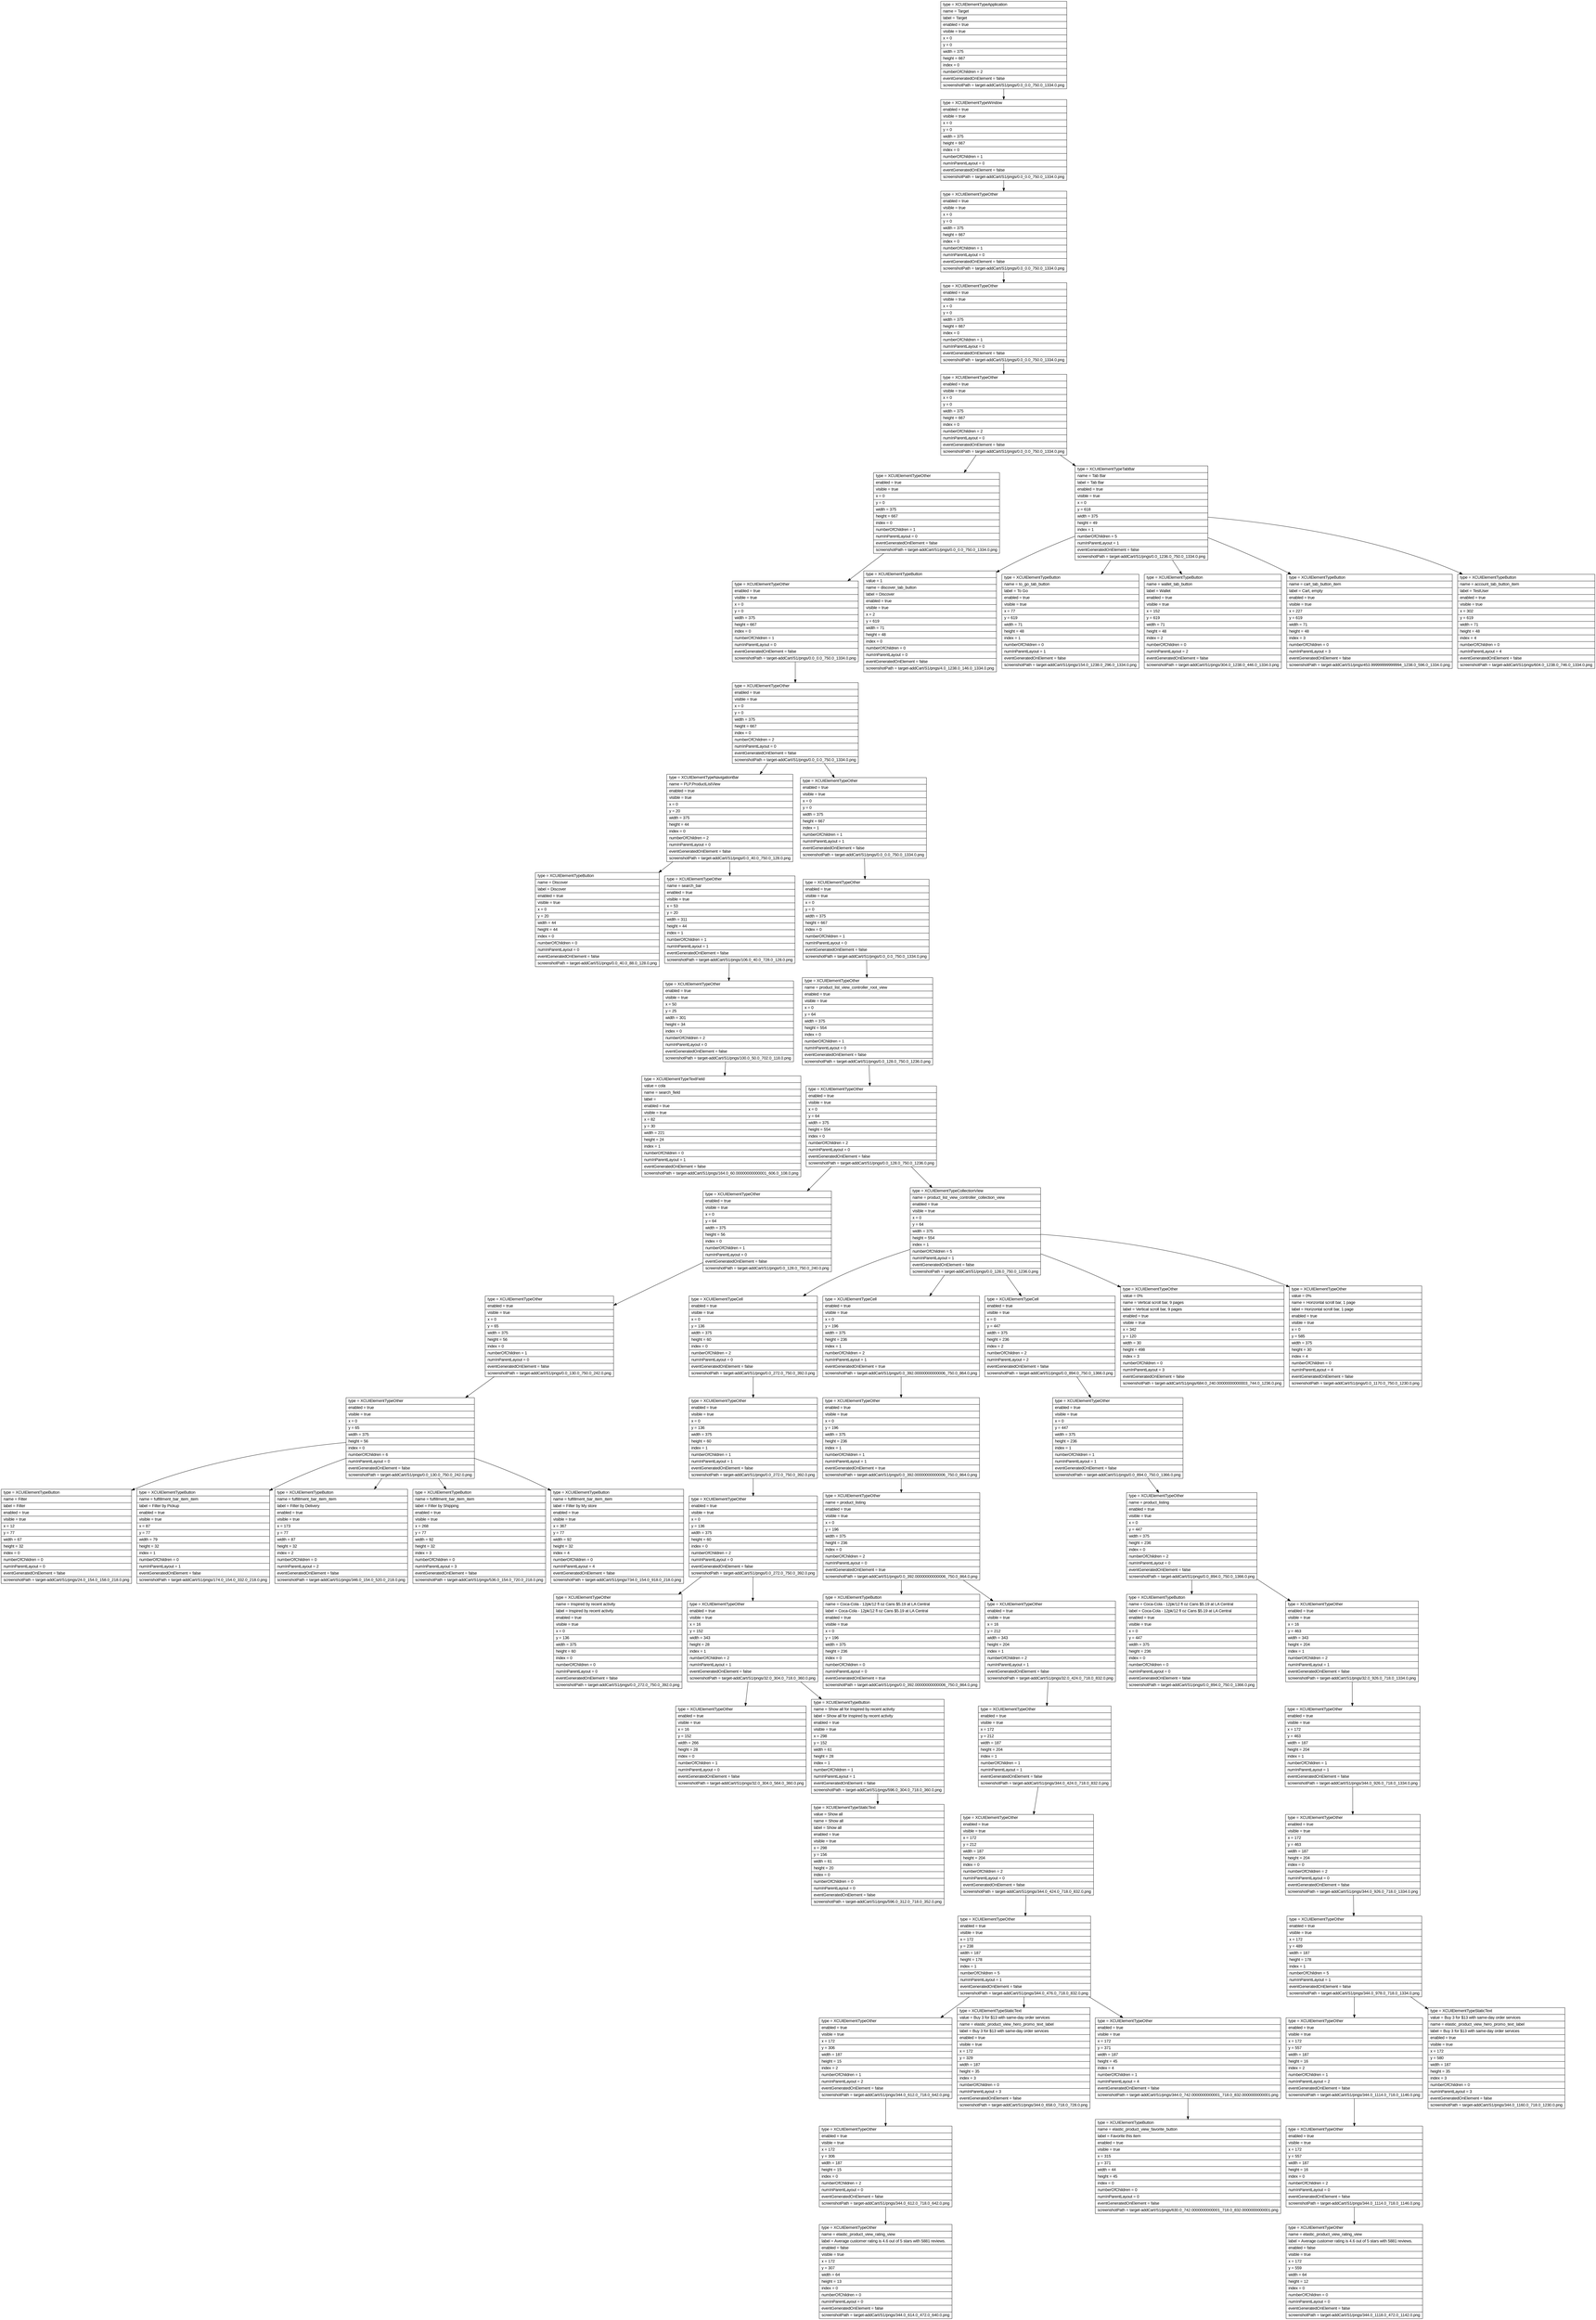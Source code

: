 digraph Layout {

	node [shape=record fontname=Arial];

	0	[label="{type = XCUIElementTypeApplication\l|name = Target\l|label = Target\l|enabled = true\l|visible = true\l|x = 0\l|y = 0\l|width = 375\l|height = 667\l|index = 0\l|numberOfChildren = 2\l|eventGeneratedOnElement = false \l|screenshotPath = target-addCart/S1/pngs/0.0_0.0_750.0_1334.0.png\l}"]
	1	[label="{type = XCUIElementTypeWindow\l|enabled = true\l|visible = true\l|x = 0\l|y = 0\l|width = 375\l|height = 667\l|index = 0\l|numberOfChildren = 1\l|numInParentLayout = 0\l|eventGeneratedOnElement = false \l|screenshotPath = target-addCart/S1/pngs/0.0_0.0_750.0_1334.0.png\l}"]
	2	[label="{type = XCUIElementTypeOther\l|enabled = true\l|visible = true\l|x = 0\l|y = 0\l|width = 375\l|height = 667\l|index = 0\l|numberOfChildren = 1\l|numInParentLayout = 0\l|eventGeneratedOnElement = false \l|screenshotPath = target-addCart/S1/pngs/0.0_0.0_750.0_1334.0.png\l}"]
	3	[label="{type = XCUIElementTypeOther\l|enabled = true\l|visible = true\l|x = 0\l|y = 0\l|width = 375\l|height = 667\l|index = 0\l|numberOfChildren = 1\l|numInParentLayout = 0\l|eventGeneratedOnElement = false \l|screenshotPath = target-addCart/S1/pngs/0.0_0.0_750.0_1334.0.png\l}"]
	4	[label="{type = XCUIElementTypeOther\l|enabled = true\l|visible = true\l|x = 0\l|y = 0\l|width = 375\l|height = 667\l|index = 0\l|numberOfChildren = 2\l|numInParentLayout = 0\l|eventGeneratedOnElement = false \l|screenshotPath = target-addCart/S1/pngs/0.0_0.0_750.0_1334.0.png\l}"]
	5	[label="{type = XCUIElementTypeOther\l|enabled = true\l|visible = true\l|x = 0\l|y = 0\l|width = 375\l|height = 667\l|index = 0\l|numberOfChildren = 1\l|numInParentLayout = 0\l|eventGeneratedOnElement = false \l|screenshotPath = target-addCart/S1/pngs/0.0_0.0_750.0_1334.0.png\l}"]
	6	[label="{type = XCUIElementTypeTabBar\l|name = Tab Bar\l|label = Tab Bar\l|enabled = true\l|visible = true\l|x = 0\l|y = 618\l|width = 375\l|height = 49\l|index = 1\l|numberOfChildren = 5\l|numInParentLayout = 1\l|eventGeneratedOnElement = false \l|screenshotPath = target-addCart/S1/pngs/0.0_1236.0_750.0_1334.0.png\l}"]
	7	[label="{type = XCUIElementTypeOther\l|enabled = true\l|visible = true\l|x = 0\l|y = 0\l|width = 375\l|height = 667\l|index = 0\l|numberOfChildren = 1\l|numInParentLayout = 0\l|eventGeneratedOnElement = false \l|screenshotPath = target-addCart/S1/pngs/0.0_0.0_750.0_1334.0.png\l}"]
	8	[label="{type = XCUIElementTypeButton\l|value = 1\l|name = discover_tab_button\l|label = Discover\l|enabled = true\l|visible = true\l|x = 2\l|y = 619\l|width = 71\l|height = 48\l|index = 0\l|numberOfChildren = 0\l|numInParentLayout = 0\l|eventGeneratedOnElement = false \l|screenshotPath = target-addCart/S1/pngs/4.0_1238.0_146.0_1334.0.png\l}"]
	9	[label="{type = XCUIElementTypeButton\l|name = to_go_tab_button\l|label = To Go\l|enabled = true\l|visible = true\l|x = 77\l|y = 619\l|width = 71\l|height = 48\l|index = 1\l|numberOfChildren = 0\l|numInParentLayout = 1\l|eventGeneratedOnElement = false \l|screenshotPath = target-addCart/S1/pngs/154.0_1238.0_296.0_1334.0.png\l}"]
	10	[label="{type = XCUIElementTypeButton\l|name = wallet_tab_button\l|label = Wallet\l|enabled = true\l|visible = true\l|x = 152\l|y = 619\l|width = 71\l|height = 48\l|index = 2\l|numberOfChildren = 0\l|numInParentLayout = 2\l|eventGeneratedOnElement = false \l|screenshotPath = target-addCart/S1/pngs/304.0_1238.0_446.0_1334.0.png\l}"]
	11	[label="{type = XCUIElementTypeButton\l|name = cart_tab_button_item\l|label = Cart, empty\l|enabled = true\l|visible = true\l|x = 227\l|y = 619\l|width = 71\l|height = 48\l|index = 3\l|numberOfChildren = 0\l|numInParentLayout = 3\l|eventGeneratedOnElement = false \l|screenshotPath = target-addCart/S1/pngs/453.99999999999994_1238.0_596.0_1334.0.png\l}"]
	12	[label="{type = XCUIElementTypeButton\l|name = account_tab_button_item\l|label = TestUser\l|enabled = true\l|visible = true\l|x = 302\l|y = 619\l|width = 71\l|height = 48\l|index = 4\l|numberOfChildren = 0\l|numInParentLayout = 4\l|eventGeneratedOnElement = false \l|screenshotPath = target-addCart/S1/pngs/604.0_1238.0_746.0_1334.0.png\l}"]
	13	[label="{type = XCUIElementTypeOther\l|enabled = true\l|visible = true\l|x = 0\l|y = 0\l|width = 375\l|height = 667\l|index = 0\l|numberOfChildren = 2\l|numInParentLayout = 0\l|eventGeneratedOnElement = false \l|screenshotPath = target-addCart/S1/pngs/0.0_0.0_750.0_1334.0.png\l}"]
	14	[label="{type = XCUIElementTypeNavigationBar\l|name = PLP.ProductListView\l|enabled = true\l|visible = true\l|x = 0\l|y = 20\l|width = 375\l|height = 44\l|index = 0\l|numberOfChildren = 2\l|numInParentLayout = 0\l|eventGeneratedOnElement = false \l|screenshotPath = target-addCart/S1/pngs/0.0_40.0_750.0_128.0.png\l}"]
	15	[label="{type = XCUIElementTypeOther\l|enabled = true\l|visible = true\l|x = 0\l|y = 0\l|width = 375\l|height = 667\l|index = 1\l|numberOfChildren = 1\l|numInParentLayout = 1\l|eventGeneratedOnElement = false \l|screenshotPath = target-addCart/S1/pngs/0.0_0.0_750.0_1334.0.png\l}"]
	16	[label="{type = XCUIElementTypeButton\l|name = Discover\l|label = Discover\l|enabled = true\l|visible = true\l|x = 0\l|y = 20\l|width = 44\l|height = 44\l|index = 0\l|numberOfChildren = 0\l|numInParentLayout = 0\l|eventGeneratedOnElement = false \l|screenshotPath = target-addCart/S1/pngs/0.0_40.0_88.0_128.0.png\l}"]
	17	[label="{type = XCUIElementTypeOther\l|name = search_bar\l|enabled = true\l|visible = true\l|x = 53\l|y = 20\l|width = 311\l|height = 44\l|index = 1\l|numberOfChildren = 1\l|numInParentLayout = 1\l|eventGeneratedOnElement = false \l|screenshotPath = target-addCart/S1/pngs/106.0_40.0_728.0_128.0.png\l}"]
	18	[label="{type = XCUIElementTypeOther\l|enabled = true\l|visible = true\l|x = 0\l|y = 0\l|width = 375\l|height = 667\l|index = 0\l|numberOfChildren = 1\l|numInParentLayout = 0\l|eventGeneratedOnElement = false \l|screenshotPath = target-addCart/S1/pngs/0.0_0.0_750.0_1334.0.png\l}"]
	19	[label="{type = XCUIElementTypeOther\l|enabled = true\l|visible = true\l|x = 50\l|y = 25\l|width = 301\l|height = 34\l|index = 0\l|numberOfChildren = 2\l|numInParentLayout = 0\l|eventGeneratedOnElement = false \l|screenshotPath = target-addCart/S1/pngs/100.0_50.0_702.0_118.0.png\l}"]
	20	[label="{type = XCUIElementTypeOther\l|name = product_list_view_controller_root_view\l|enabled = true\l|visible = true\l|x = 0\l|y = 64\l|width = 375\l|height = 554\l|index = 0\l|numberOfChildren = 1\l|numInParentLayout = 0\l|eventGeneratedOnElement = false \l|screenshotPath = target-addCart/S1/pngs/0.0_128.0_750.0_1236.0.png\l}"]
	21	[label="{type = XCUIElementTypeTextField\l|value = cola\l|name = search_field\l|label = \l|enabled = true\l|visible = true\l|x = 82\l|y = 30\l|width = 221\l|height = 24\l|index = 1\l|numberOfChildren = 0\l|numInParentLayout = 1\l|eventGeneratedOnElement = false \l|screenshotPath = target-addCart/S1/pngs/164.0_60.00000000000001_606.0_108.0.png\l}"]
	22	[label="{type = XCUIElementTypeOther\l|enabled = true\l|visible = true\l|x = 0\l|y = 64\l|width = 375\l|height = 554\l|index = 0\l|numberOfChildren = 2\l|numInParentLayout = 0\l|eventGeneratedOnElement = false \l|screenshotPath = target-addCart/S1/pngs/0.0_128.0_750.0_1236.0.png\l}"]
	23	[label="{type = XCUIElementTypeOther\l|enabled = true\l|visible = true\l|x = 0\l|y = 64\l|width = 375\l|height = 56\l|index = 0\l|numberOfChildren = 1\l|numInParentLayout = 0\l|eventGeneratedOnElement = false \l|screenshotPath = target-addCart/S1/pngs/0.0_128.0_750.0_240.0.png\l}"]
	24	[label="{type = XCUIElementTypeCollectionView\l|name = product_list_view_controller_collection_view\l|enabled = true\l|visible = true\l|x = 0\l|y = 64\l|width = 375\l|height = 554\l|index = 1\l|numberOfChildren = 5\l|numInParentLayout = 1\l|eventGeneratedOnElement = false \l|screenshotPath = target-addCart/S1/pngs/0.0_128.0_750.0_1236.0.png\l}"]
	25	[label="{type = XCUIElementTypeOther\l|enabled = true\l|visible = true\l|x = 0\l|y = 65\l|width = 375\l|height = 56\l|index = 0\l|numberOfChildren = 1\l|numInParentLayout = 0\l|eventGeneratedOnElement = false \l|screenshotPath = target-addCart/S1/pngs/0.0_130.0_750.0_242.0.png\l}"]
	26	[label="{type = XCUIElementTypeCell\l|enabled = true\l|visible = true\l|x = 0\l|y = 136\l|width = 375\l|height = 60\l|index = 0\l|numberOfChildren = 2\l|numInParentLayout = 0\l|eventGeneratedOnElement = false \l|screenshotPath = target-addCart/S1/pngs/0.0_272.0_750.0_392.0.png\l}"]
	27	[label="{type = XCUIElementTypeCell\l|enabled = true\l|visible = true\l|x = 0\l|y = 196\l|width = 375\l|height = 236\l|index = 1\l|numberOfChildren = 2\l|numInParentLayout = 1\l|eventGeneratedOnElement = true \l|screenshotPath = target-addCart/S1/pngs/0.0_392.00000000000006_750.0_864.0.png\l}"]
	28	[label="{type = XCUIElementTypeCell\l|enabled = true\l|visible = true\l|x = 0\l|y = 447\l|width = 375\l|height = 236\l|index = 2\l|numberOfChildren = 2\l|numInParentLayout = 2\l|eventGeneratedOnElement = false \l|screenshotPath = target-addCart/S1/pngs/0.0_894.0_750.0_1366.0.png\l}"]
	29	[label="{type = XCUIElementTypeOther\l|value = 0%\l|name = Vertical scroll bar, 9 pages\l|label = Vertical scroll bar, 9 pages\l|enabled = true\l|visible = true\l|x = 342\l|y = 120\l|width = 30\l|height = 498\l|index = 3\l|numberOfChildren = 0\l|numInParentLayout = 3\l|eventGeneratedOnElement = false \l|screenshotPath = target-addCart/S1/pngs/684.0_240.00000000000003_744.0_1236.0.png\l}"]
	30	[label="{type = XCUIElementTypeOther\l|value = 0%\l|name = Horizontal scroll bar, 1 page\l|label = Horizontal scroll bar, 1 page\l|enabled = true\l|visible = true\l|x = 0\l|y = 585\l|width = 375\l|height = 30\l|index = 4\l|numberOfChildren = 0\l|numInParentLayout = 4\l|eventGeneratedOnElement = false \l|screenshotPath = target-addCart/S1/pngs/0.0_1170.0_750.0_1230.0.png\l}"]
	31	[label="{type = XCUIElementTypeOther\l|enabled = true\l|visible = true\l|x = 0\l|y = 65\l|width = 375\l|height = 56\l|index = 0\l|numberOfChildren = 6\l|numInParentLayout = 0\l|eventGeneratedOnElement = false \l|screenshotPath = target-addCart/S1/pngs/0.0_130.0_750.0_242.0.png\l}"]
	32	[label="{type = XCUIElementTypeOther\l|enabled = true\l|visible = true\l|x = 0\l|y = 136\l|width = 375\l|height = 60\l|index = 1\l|numberOfChildren = 1\l|numInParentLayout = 1\l|eventGeneratedOnElement = false \l|screenshotPath = target-addCart/S1/pngs/0.0_272.0_750.0_392.0.png\l}"]
	33	[label="{type = XCUIElementTypeOther\l|enabled = true\l|visible = true\l|x = 0\l|y = 196\l|width = 375\l|height = 236\l|index = 1\l|numberOfChildren = 1\l|numInParentLayout = 1\l|eventGeneratedOnElement = true \l|screenshotPath = target-addCart/S1/pngs/0.0_392.00000000000006_750.0_864.0.png\l}"]
	34	[label="{type = XCUIElementTypeOther\l|enabled = true\l|visible = true\l|x = 0\l|y = 447\l|width = 375\l|height = 236\l|index = 1\l|numberOfChildren = 1\l|numInParentLayout = 1\l|eventGeneratedOnElement = false \l|screenshotPath = target-addCart/S1/pngs/0.0_894.0_750.0_1366.0.png\l}"]
	35	[label="{type = XCUIElementTypeButton\l|name = Filter\l|label = Filter\l|enabled = true\l|visible = true\l|x = 12\l|y = 77\l|width = 67\l|height = 32\l|index = 0\l|numberOfChildren = 0\l|numInParentLayout = 0\l|eventGeneratedOnElement = false \l|screenshotPath = target-addCart/S1/pngs/24.0_154.0_158.0_218.0.png\l}"]
	36	[label="{type = XCUIElementTypeButton\l|name = fulfillment_bar_item_item\l|label = Filter by Pickup\l|enabled = true\l|visible = true\l|x = 87\l|y = 77\l|width = 79\l|height = 32\l|index = 1\l|numberOfChildren = 0\l|numInParentLayout = 1\l|eventGeneratedOnElement = false \l|screenshotPath = target-addCart/S1/pngs/174.0_154.0_332.0_218.0.png\l}"]
	37	[label="{type = XCUIElementTypeButton\l|name = fulfillment_bar_item_item\l|label = Filter by Delivery\l|enabled = true\l|visible = true\l|x = 173\l|y = 77\l|width = 87\l|height = 32\l|index = 2\l|numberOfChildren = 0\l|numInParentLayout = 2\l|eventGeneratedOnElement = false \l|screenshotPath = target-addCart/S1/pngs/346.0_154.0_520.0_218.0.png\l}"]
	38	[label="{type = XCUIElementTypeButton\l|name = fulfillment_bar_item_item\l|label = Filter by Shipping\l|enabled = true\l|visible = true\l|x = 268\l|y = 77\l|width = 92\l|height = 32\l|index = 3\l|numberOfChildren = 0\l|numInParentLayout = 3\l|eventGeneratedOnElement = false \l|screenshotPath = target-addCart/S1/pngs/536.0_154.0_720.0_218.0.png\l}"]
	39	[label="{type = XCUIElementTypeButton\l|name = fulfillment_bar_item_item\l|label = Filter by My store\l|enabled = true\l|visible = true\l|x = 367\l|y = 77\l|width = 92\l|height = 32\l|index = 4\l|numberOfChildren = 0\l|numInParentLayout = 4\l|eventGeneratedOnElement = false \l|screenshotPath = target-addCart/S1/pngs/734.0_154.0_918.0_218.0.png\l}"]
	40	[label="{type = XCUIElementTypeOther\l|enabled = true\l|visible = true\l|x = 0\l|y = 136\l|width = 375\l|height = 60\l|index = 0\l|numberOfChildren = 2\l|numInParentLayout = 0\l|eventGeneratedOnElement = false \l|screenshotPath = target-addCart/S1/pngs/0.0_272.0_750.0_392.0.png\l}"]
	41	[label="{type = XCUIElementTypeOther\l|name = product_listing\l|enabled = true\l|visible = true\l|x = 0\l|y = 196\l|width = 375\l|height = 236\l|index = 0\l|numberOfChildren = 2\l|numInParentLayout = 0\l|eventGeneratedOnElement = true \l|screenshotPath = target-addCart/S1/pngs/0.0_392.00000000000006_750.0_864.0.png\l}"]
	42	[label="{type = XCUIElementTypeOther\l|name = product_listing\l|enabled = true\l|visible = true\l|x = 0\l|y = 447\l|width = 375\l|height = 236\l|index = 0\l|numberOfChildren = 2\l|numInParentLayout = 0\l|eventGeneratedOnElement = false \l|screenshotPath = target-addCart/S1/pngs/0.0_894.0_750.0_1366.0.png\l}"]
	43	[label="{type = XCUIElementTypeOther\l|name = Inspired by recent activity\l|label = Inspired by recent activity\l|enabled = true\l|visible = true\l|x = 0\l|y = 136\l|width = 375\l|height = 60\l|index = 0\l|numberOfChildren = 0\l|numInParentLayout = 0\l|eventGeneratedOnElement = false \l|screenshotPath = target-addCart/S1/pngs/0.0_272.0_750.0_392.0.png\l}"]
	44	[label="{type = XCUIElementTypeOther\l|enabled = true\l|visible = true\l|x = 16\l|y = 152\l|width = 343\l|height = 28\l|index = 1\l|numberOfChildren = 2\l|numInParentLayout = 1\l|eventGeneratedOnElement = false \l|screenshotPath = target-addCart/S1/pngs/32.0_304.0_718.0_360.0.png\l}"]
	45	[label="{type = XCUIElementTypeButton\l|name = Coca-Cola - 12pk/12 fl oz Cans $5.19 at LA Central\l|label = Coca-Cola - 12pk/12 fl oz Cans $5.19 at LA Central\l|enabled = true\l|visible = true\l|x = 0\l|y = 196\l|width = 375\l|height = 236\l|index = 0\l|numberOfChildren = 0\l|numInParentLayout = 0\l|eventGeneratedOnElement = true \l|screenshotPath = target-addCart/S1/pngs/0.0_392.00000000000006_750.0_864.0.png\l}"]
	46	[label="{type = XCUIElementTypeOther\l|enabled = true\l|visible = true\l|x = 16\l|y = 212\l|width = 343\l|height = 204\l|index = 1\l|numberOfChildren = 2\l|numInParentLayout = 1\l|eventGeneratedOnElement = false \l|screenshotPath = target-addCart/S1/pngs/32.0_424.0_718.0_832.0.png\l}"]
	47	[label="{type = XCUIElementTypeButton\l|name = Coca-Cola - 12pk/12 fl oz Cans $5.19 at LA Central\l|label = Coca-Cola - 12pk/12 fl oz Cans $5.19 at LA Central\l|enabled = true\l|visible = true\l|x = 0\l|y = 447\l|width = 375\l|height = 236\l|index = 0\l|numberOfChildren = 0\l|numInParentLayout = 0\l|eventGeneratedOnElement = false \l|screenshotPath = target-addCart/S1/pngs/0.0_894.0_750.0_1366.0.png\l}"]
	48	[label="{type = XCUIElementTypeOther\l|enabled = true\l|visible = true\l|x = 16\l|y = 463\l|width = 343\l|height = 204\l|index = 1\l|numberOfChildren = 2\l|numInParentLayout = 1\l|eventGeneratedOnElement = false \l|screenshotPath = target-addCart/S1/pngs/32.0_926.0_718.0_1334.0.png\l}"]
	49	[label="{type = XCUIElementTypeOther\l|enabled = true\l|visible = true\l|x = 16\l|y = 152\l|width = 266\l|height = 28\l|index = 0\l|numberOfChildren = 1\l|numInParentLayout = 0\l|eventGeneratedOnElement = false \l|screenshotPath = target-addCart/S1/pngs/32.0_304.0_564.0_360.0.png\l}"]
	50	[label="{type = XCUIElementTypeButton\l|name = Show all for Inspired by recent activity\l|label = Show all for Inspired by recent activity\l|enabled = true\l|visible = true\l|x = 298\l|y = 152\l|width = 61\l|height = 28\l|index = 1\l|numberOfChildren = 1\l|numInParentLayout = 1\l|eventGeneratedOnElement = false \l|screenshotPath = target-addCart/S1/pngs/596.0_304.0_718.0_360.0.png\l}"]
	51	[label="{type = XCUIElementTypeOther\l|enabled = true\l|visible = true\l|x = 172\l|y = 212\l|width = 187\l|height = 204\l|index = 1\l|numberOfChildren = 1\l|numInParentLayout = 1\l|eventGeneratedOnElement = false \l|screenshotPath = target-addCart/S1/pngs/344.0_424.0_718.0_832.0.png\l}"]
	52	[label="{type = XCUIElementTypeOther\l|enabled = true\l|visible = true\l|x = 172\l|y = 463\l|width = 187\l|height = 204\l|index = 1\l|numberOfChildren = 1\l|numInParentLayout = 1\l|eventGeneratedOnElement = false \l|screenshotPath = target-addCart/S1/pngs/344.0_926.0_718.0_1334.0.png\l}"]
	53	[label="{type = XCUIElementTypeStaticText\l|value = Show all\l|name = Show all\l|label = Show all\l|enabled = true\l|visible = true\l|x = 298\l|y = 156\l|width = 61\l|height = 20\l|index = 0\l|numberOfChildren = 0\l|numInParentLayout = 0\l|eventGeneratedOnElement = false \l|screenshotPath = target-addCart/S1/pngs/596.0_312.0_718.0_352.0.png\l}"]
	54	[label="{type = XCUIElementTypeOther\l|enabled = true\l|visible = true\l|x = 172\l|y = 212\l|width = 187\l|height = 204\l|index = 0\l|numberOfChildren = 2\l|numInParentLayout = 0\l|eventGeneratedOnElement = false \l|screenshotPath = target-addCart/S1/pngs/344.0_424.0_718.0_832.0.png\l}"]
	55	[label="{type = XCUIElementTypeOther\l|enabled = true\l|visible = true\l|x = 172\l|y = 463\l|width = 187\l|height = 204\l|index = 0\l|numberOfChildren = 2\l|numInParentLayout = 0\l|eventGeneratedOnElement = false \l|screenshotPath = target-addCart/S1/pngs/344.0_926.0_718.0_1334.0.png\l}"]
	56	[label="{type = XCUIElementTypeOther\l|enabled = true\l|visible = true\l|x = 172\l|y = 238\l|width = 187\l|height = 178\l|index = 1\l|numberOfChildren = 5\l|numInParentLayout = 1\l|eventGeneratedOnElement = false \l|screenshotPath = target-addCart/S1/pngs/344.0_476.0_718.0_832.0.png\l}"]
	57	[label="{type = XCUIElementTypeOther\l|enabled = true\l|visible = true\l|x = 172\l|y = 489\l|width = 187\l|height = 178\l|index = 1\l|numberOfChildren = 5\l|numInParentLayout = 1\l|eventGeneratedOnElement = false \l|screenshotPath = target-addCart/S1/pngs/344.0_978.0_718.0_1334.0.png\l}"]
	58	[label="{type = XCUIElementTypeOther\l|enabled = true\l|visible = true\l|x = 172\l|y = 306\l|width = 187\l|height = 15\l|index = 2\l|numberOfChildren = 1\l|numInParentLayout = 2\l|eventGeneratedOnElement = false \l|screenshotPath = target-addCart/S1/pngs/344.0_612.0_718.0_642.0.png\l}"]
	59	[label="{type = XCUIElementTypeStaticText\l|value = Buy 3 for $13 with same-day order services\l|name = elastic_product_view_hero_promo_text_label\l|label = Buy 3 for $13 with same-day order services\l|enabled = true\l|visible = true\l|x = 172\l|y = 329\l|width = 187\l|height = 35\l|index = 3\l|numberOfChildren = 0\l|numInParentLayout = 3\l|eventGeneratedOnElement = false \l|screenshotPath = target-addCart/S1/pngs/344.0_658.0_718.0_728.0.png\l}"]
	60	[label="{type = XCUIElementTypeOther\l|enabled = true\l|visible = true\l|x = 172\l|y = 371\l|width = 187\l|height = 45\l|index = 4\l|numberOfChildren = 1\l|numInParentLayout = 4\l|eventGeneratedOnElement = false \l|screenshotPath = target-addCart/S1/pngs/344.0_742.0000000000001_718.0_832.0000000000001.png\l}"]
	61	[label="{type = XCUIElementTypeOther\l|enabled = true\l|visible = true\l|x = 172\l|y = 557\l|width = 187\l|height = 16\l|index = 2\l|numberOfChildren = 1\l|numInParentLayout = 2\l|eventGeneratedOnElement = false \l|screenshotPath = target-addCart/S1/pngs/344.0_1114.0_718.0_1146.0.png\l}"]
	62	[label="{type = XCUIElementTypeStaticText\l|value = Buy 3 for $13 with same-day order services\l|name = elastic_product_view_hero_promo_text_label\l|label = Buy 3 for $13 with same-day order services\l|enabled = true\l|visible = true\l|x = 172\l|y = 580\l|width = 187\l|height = 35\l|index = 3\l|numberOfChildren = 0\l|numInParentLayout = 3\l|eventGeneratedOnElement = false \l|screenshotPath = target-addCart/S1/pngs/344.0_1160.0_718.0_1230.0.png\l}"]
	63	[label="{type = XCUIElementTypeOther\l|enabled = true\l|visible = true\l|x = 172\l|y = 306\l|width = 187\l|height = 15\l|index = 0\l|numberOfChildren = 2\l|numInParentLayout = 0\l|eventGeneratedOnElement = false \l|screenshotPath = target-addCart/S1/pngs/344.0_612.0_718.0_642.0.png\l}"]
	64	[label="{type = XCUIElementTypeButton\l|name = elastic_product_view_favorite_button\l|label = Favorite this item\l|enabled = true\l|visible = true\l|x = 315\l|y = 371\l|width = 44\l|height = 45\l|index = 0\l|numberOfChildren = 0\l|numInParentLayout = 0\l|eventGeneratedOnElement = false \l|screenshotPath = target-addCart/S1/pngs/630.0_742.0000000000001_718.0_832.0000000000001.png\l}"]
	65	[label="{type = XCUIElementTypeOther\l|enabled = true\l|visible = true\l|x = 172\l|y = 557\l|width = 187\l|height = 16\l|index = 0\l|numberOfChildren = 2\l|numInParentLayout = 0\l|eventGeneratedOnElement = false \l|screenshotPath = target-addCart/S1/pngs/344.0_1114.0_718.0_1146.0.png\l}"]
	66	[label="{type = XCUIElementTypeOther\l|name = elastic_product_view_rating_view\l|label = Average customer rating is 4.6 out of 5 stars with 5881 reviews.\l|enabled = false\l|visible = true\l|x = 172\l|y = 307\l|width = 64\l|height = 13\l|index = 0\l|numberOfChildren = 0\l|numInParentLayout = 0\l|eventGeneratedOnElement = false \l|screenshotPath = target-addCart/S1/pngs/344.0_614.0_472.0_640.0.png\l}"]
	67	[label="{type = XCUIElementTypeOther\l|name = elastic_product_view_rating_view\l|label = Average customer rating is 4.6 out of 5 stars with 5881 reviews.\l|enabled = false\l|visible = true\l|x = 172\l|y = 559\l|width = 64\l|height = 12\l|index = 0\l|numberOfChildren = 0\l|numInParentLayout = 0\l|eventGeneratedOnElement = false \l|screenshotPath = target-addCart/S1/pngs/344.0_1118.0_472.0_1142.0.png\l}"]


	0 -> 1
	1 -> 2
	2 -> 3
	3 -> 4
	4 -> 5
	4 -> 6
	5 -> 7
	6 -> 8
	6 -> 9
	6 -> 10
	6 -> 11
	6 -> 12
	7 -> 13
	13 -> 14
	13 -> 15
	14 -> 16
	14 -> 17
	15 -> 18
	17 -> 19
	18 -> 20
	19 -> 21
	20 -> 22
	22 -> 23
	22 -> 24
	23 -> 25
	24 -> 26
	24 -> 27
	24 -> 28
	24 -> 29
	24 -> 30
	25 -> 31
	26 -> 32
	27 -> 33
	28 -> 34
	31 -> 35
	31 -> 36
	31 -> 37
	31 -> 38
	31 -> 39
	32 -> 40
	33 -> 41
	34 -> 42
	40 -> 43
	40 -> 44
	41 -> 45
	41 -> 46
	42 -> 47
	42 -> 48
	44 -> 49
	44 -> 50
	46 -> 51
	48 -> 52
	50 -> 53
	51 -> 54
	52 -> 55
	54 -> 56
	55 -> 57
	56 -> 58
	56 -> 59
	56 -> 60
	57 -> 61
	57 -> 62
	58 -> 63
	60 -> 64
	61 -> 65
	63 -> 66
	65 -> 67


}